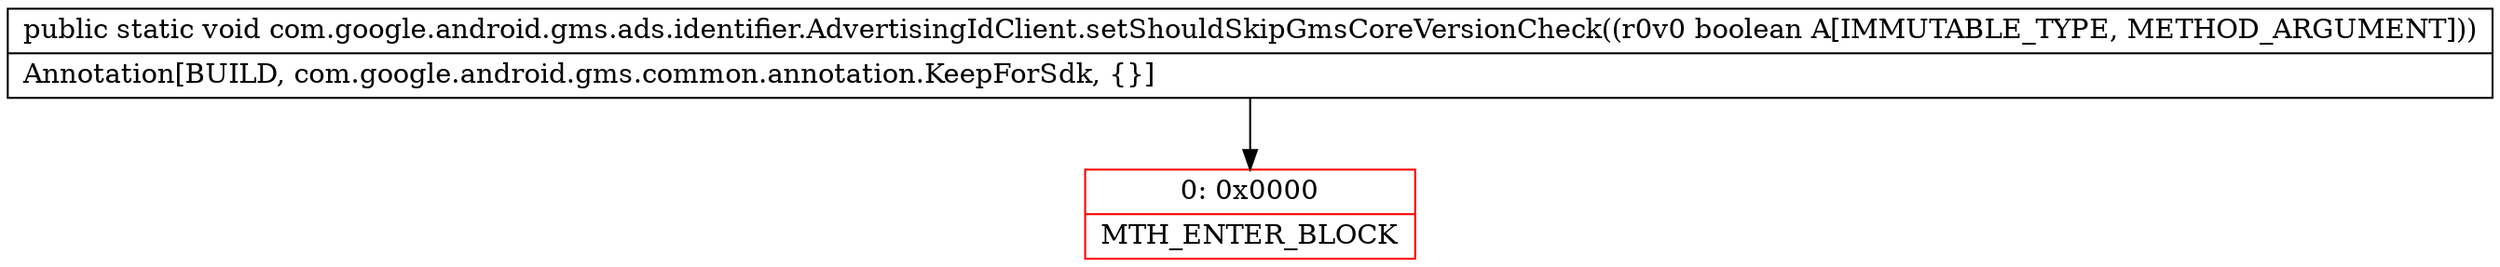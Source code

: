 digraph "CFG forcom.google.android.gms.ads.identifier.AdvertisingIdClient.setShouldSkipGmsCoreVersionCheck(Z)V" {
subgraph cluster_Region_731121129 {
label = "R(0)";
node [shape=record,color=blue];
}
Node_0 [shape=record,color=red,label="{0\:\ 0x0000|MTH_ENTER_BLOCK\l}"];
MethodNode[shape=record,label="{public static void com.google.android.gms.ads.identifier.AdvertisingIdClient.setShouldSkipGmsCoreVersionCheck((r0v0 boolean A[IMMUTABLE_TYPE, METHOD_ARGUMENT]))  | Annotation[BUILD, com.google.android.gms.common.annotation.KeepForSdk, \{\}]\l}"];
MethodNode -> Node_0;
}

